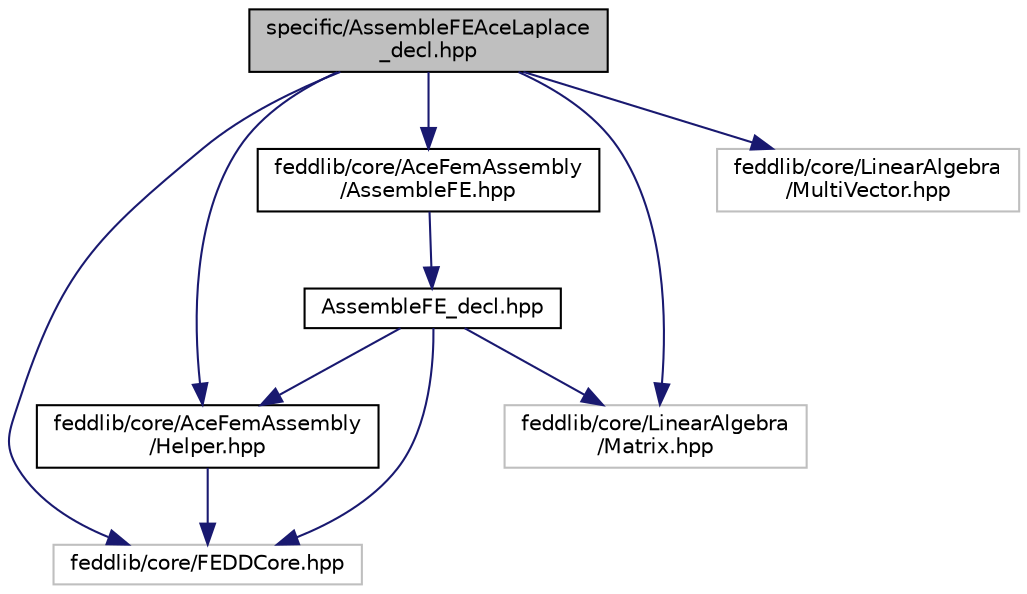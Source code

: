digraph "specific/AssembleFEAceLaplace_decl.hpp"
{
 // LATEX_PDF_SIZE
  edge [fontname="Helvetica",fontsize="10",labelfontname="Helvetica",labelfontsize="10"];
  node [fontname="Helvetica",fontsize="10",shape=record];
  Node1 [label="specific/AssembleFEAceLaplace\l_decl.hpp",height=0.2,width=0.4,color="black", fillcolor="grey75", style="filled", fontcolor="black",tooltip=" "];
  Node1 -> Node2 [color="midnightblue",fontsize="10",style="solid"];
  Node2 [label="feddlib/core/AceFemAssembly\l/AssembleFE.hpp",height=0.2,width=0.4,color="black", fillcolor="white", style="filled",URL="$AssembleFE_8hpp.html",tooltip=" "];
  Node2 -> Node3 [color="midnightblue",fontsize="10",style="solid"];
  Node3 [label="AssembleFE_decl.hpp",height=0.2,width=0.4,color="black", fillcolor="white", style="filled",URL="$AssembleFE__decl_8hpp.html",tooltip=" "];
  Node3 -> Node4 [color="midnightblue",fontsize="10",style="solid"];
  Node4 [label="feddlib/core/FEDDCore.hpp",height=0.2,width=0.4,color="grey75", fillcolor="white", style="filled",tooltip=" "];
  Node3 -> Node5 [color="midnightblue",fontsize="10",style="solid"];
  Node5 [label="feddlib/core/LinearAlgebra\l/Matrix.hpp",height=0.2,width=0.4,color="grey75", fillcolor="white", style="filled",tooltip=" "];
  Node3 -> Node6 [color="midnightblue",fontsize="10",style="solid"];
  Node6 [label="feddlib/core/AceFemAssembly\l/Helper.hpp",height=0.2,width=0.4,color="black", fillcolor="white", style="filled",URL="$Helper_8hpp.html",tooltip=" "];
  Node6 -> Node4 [color="midnightblue",fontsize="10",style="solid"];
  Node1 -> Node6 [color="midnightblue",fontsize="10",style="solid"];
  Node1 -> Node4 [color="midnightblue",fontsize="10",style="solid"];
  Node1 -> Node5 [color="midnightblue",fontsize="10",style="solid"];
  Node1 -> Node7 [color="midnightblue",fontsize="10",style="solid"];
  Node7 [label="feddlib/core/LinearAlgebra\l/MultiVector.hpp",height=0.2,width=0.4,color="grey75", fillcolor="white", style="filled",tooltip=" "];
}
